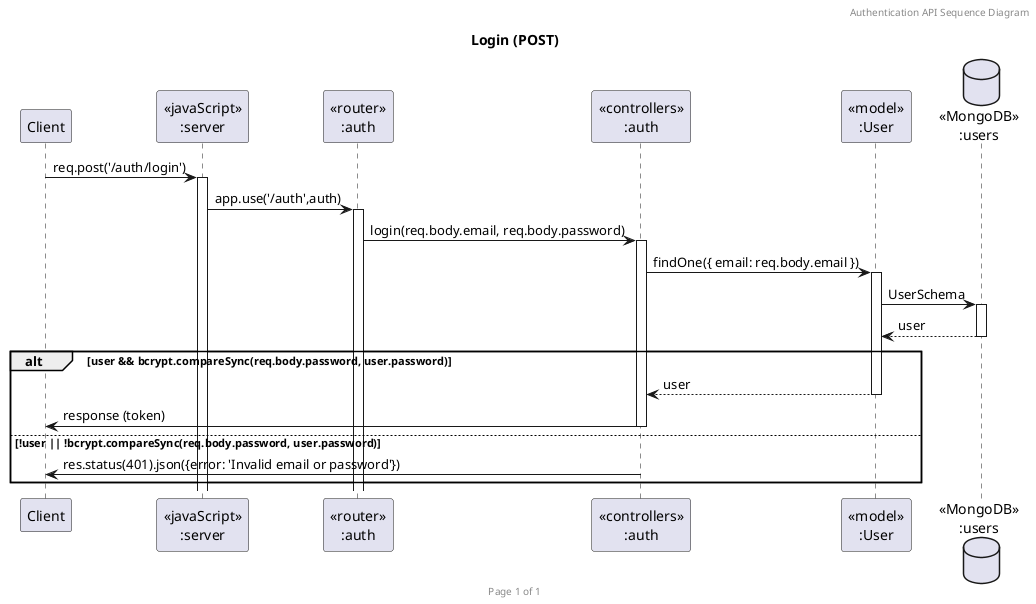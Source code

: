 @startuml Login (POST)

header Authentication API Sequence Diagram
footer Page %page% of %lastpage%
title "Login (POST)"

participant "Client" as client
participant "<<javaScript>>\n:server" as server
participant "<<router>>\n:auth" as routerAuth
participant "<<controllers>>\n:auth" as controllersAuth
participant "<<model>>\n:User" as modelUser
database "<<MongoDB>>\n:users" as UsersDatabase

client->server ++:req.post('/auth/login')
server->routerAuth ++:app.use('/auth',auth)
routerAuth -> controllersAuth ++:login(req.body.email, req.body.password)
controllersAuth->modelUser ++:findOne({ email: req.body.email })
modelUser ->UsersDatabase ++: UserSchema
UsersDatabase --> modelUser --: user
alt user && bcrypt.compareSync(req.body.password, user.password)
    controllersAuth <-- modelUser --:user
    controllersAuth->client --:response (token)
else !user || !bcrypt.compareSync(req.body.password, user.password)
    controllersAuth -> client --:res.status(401).json({error: 'Invalid email or password'})
end

@enduml